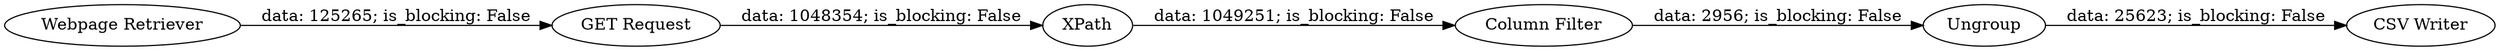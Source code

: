 digraph {
	"-8163619201290159463_6" [label="CSV Writer"]
	"-8163619201290159463_2" [label="GET Request"]
	"-8163619201290159463_5" [label=Ungroup]
	"-8163619201290159463_1" [label="Webpage Retriever"]
	"-8163619201290159463_4" [label="Column Filter"]
	"-8163619201290159463_3" [label=XPath]
	"-8163619201290159463_3" -> "-8163619201290159463_4" [label="data: 1049251; is_blocking: False"]
	"-8163619201290159463_5" -> "-8163619201290159463_6" [label="data: 25623; is_blocking: False"]
	"-8163619201290159463_4" -> "-8163619201290159463_5" [label="data: 2956; is_blocking: False"]
	"-8163619201290159463_2" -> "-8163619201290159463_3" [label="data: 1048354; is_blocking: False"]
	"-8163619201290159463_1" -> "-8163619201290159463_2" [label="data: 125265; is_blocking: False"]
	rankdir=LR
}
